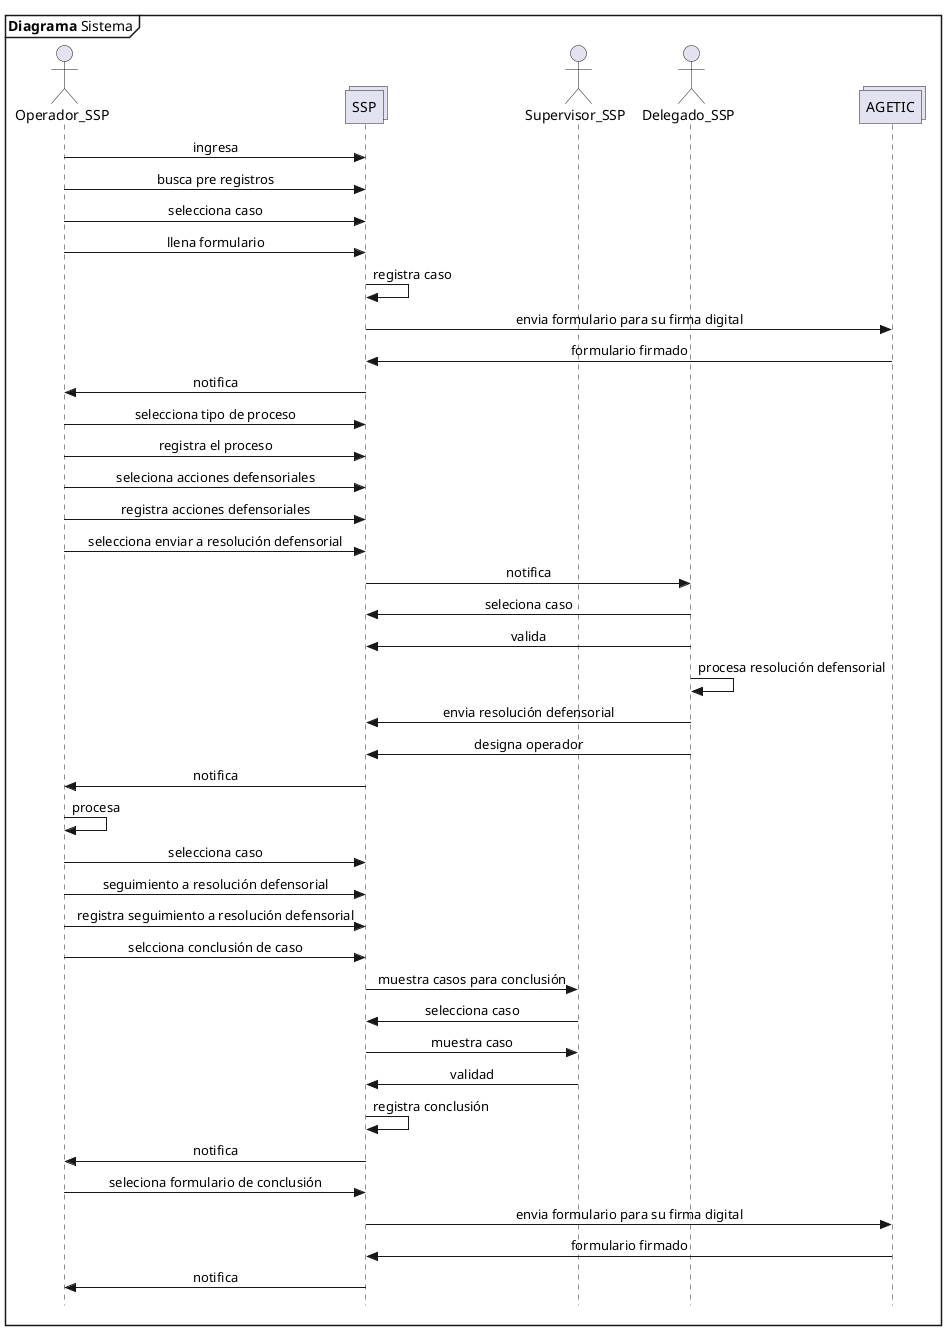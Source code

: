 @startuml Diagrama_Sistema
skinparam Style strictuml
skinparam SequenceMessageAlignment center

mainframe **Diagrama** Sistema

actor Operador_SSP as opssp
collections SSP
actor Supervisor_SSP as supssp
actor Delegado_SSP as del
collections AGETIC as agetic

opssp->SSP: ingresa
opssp->SSP: busca pre registros
opssp->SSP: selecciona caso
opssp->SSP: llena formulario
SSP->SSP: registra caso
SSP->agetic: envia formulario para su firma digital
agetic->SSP: formulario firmado 
SSP->opssp: notifica
opssp->SSP: selecciona tipo de proceso
opssp->SSP: registra el proceso
opssp->SSP: seleciona acciones defensoriales
opssp->SSP: registra acciones defensoriales
opssp->SSP: selecciona enviar a resolución defensorial
SSP->del: notifica
del->SSP: seleciona caso
del->SSP: valida
del->del: procesa resolución defensorial
del->SSP: envia resolución defensorial
del->SSP: designa operador
SSP->opssp: notifica
opssp->opssp: procesa
opssp->SSP: selecciona caso
opssp->SSP: seguimiento a resolución defensorial
opssp->SSP: registra seguimiento a resolución defensorial
opssp->SSP: selcciona conclusión de caso
SSP->supssp: muestra casos para conclusión
supssp->SSP: selecciona caso
SSP->supssp: muestra caso
supssp->SSP: validad
SSP->SSP: registra conclusión
SSP->opssp: notifica
opssp->SSP: seleciona formulario de conclusión
SSP->agetic: envia formulario para su firma digital
agetic->SSP: formulario firmado
SSP->opssp: notifica

@enduml